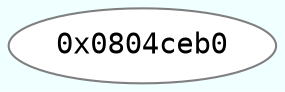 digraph code {
	graph [bgcolor=azure fontsize=8 fontname="Courier" splines="ortho"];
	node [fillcolor=gray style=filled];
	edge [arrowhead="normal"];
	"0x0804ceb0" [URL="sym.__libc_csu_fini/0x0804ceb0", fillcolor="white",color="#7f7f7f", fontname="Courier",label="0x0804ceb0"]
}
